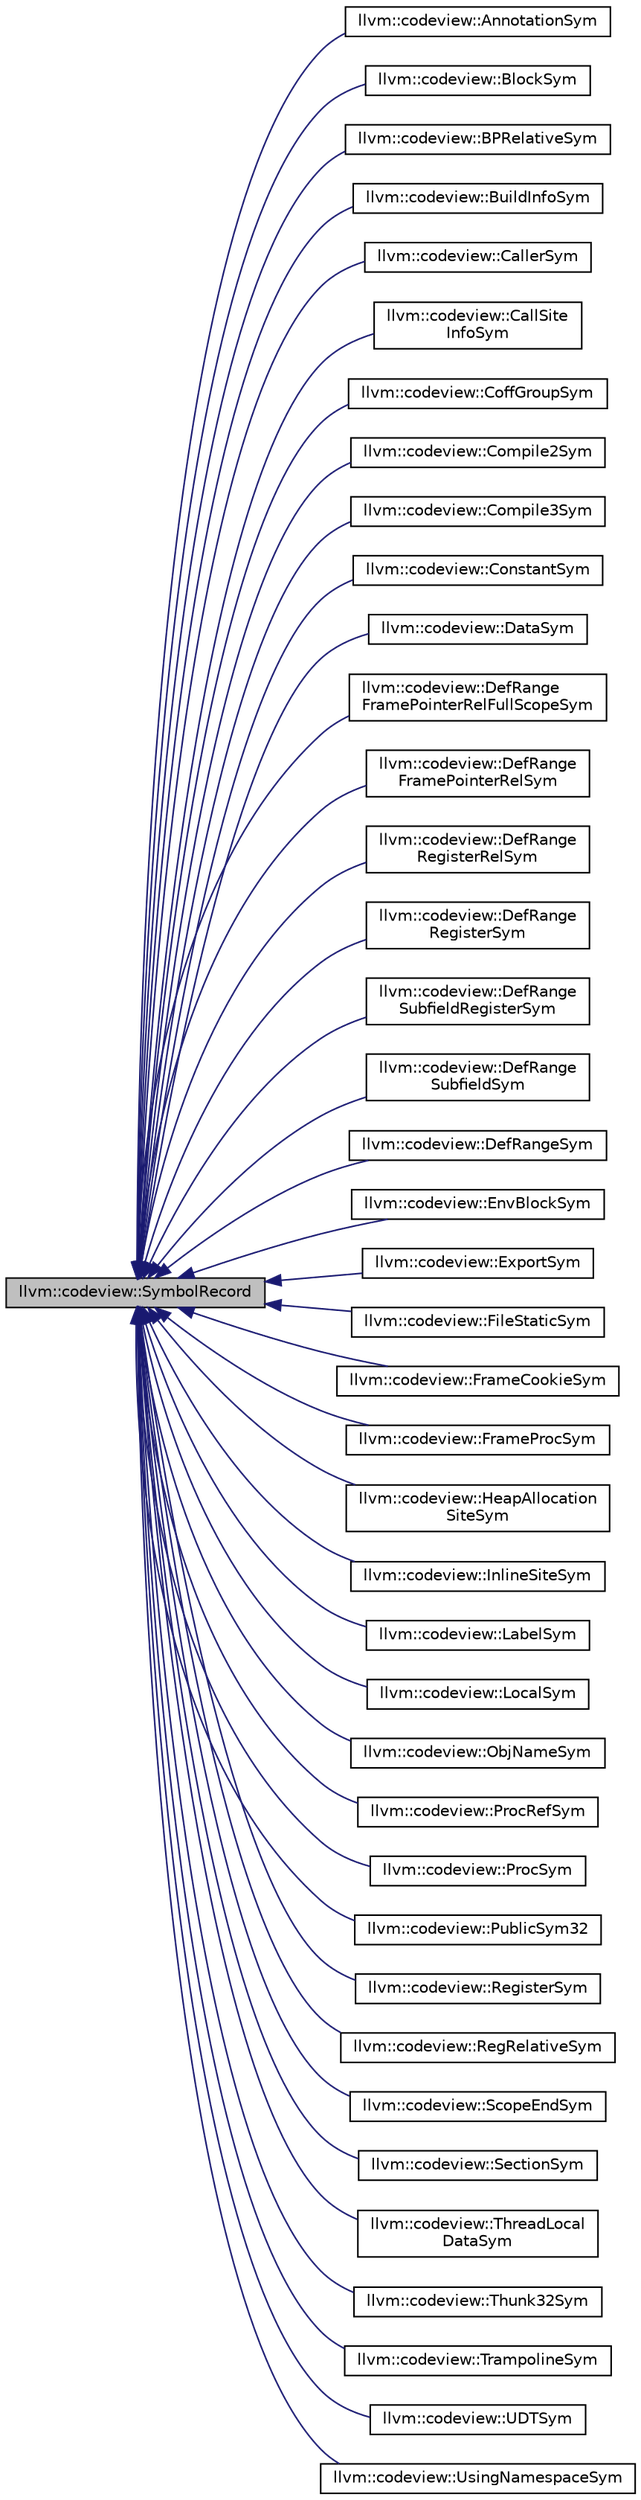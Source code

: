 digraph "llvm::codeview::SymbolRecord"
{
 // LATEX_PDF_SIZE
  bgcolor="transparent";
  edge [fontname="Helvetica",fontsize="10",labelfontname="Helvetica",labelfontsize="10"];
  node [fontname="Helvetica",fontsize="10",shape=record];
  rankdir="LR";
  Node1 [label="llvm::codeview::SymbolRecord",height=0.2,width=0.4,color="black", fillcolor="grey75", style="filled", fontcolor="black",tooltip=" "];
  Node1 -> Node2 [dir="back",color="midnightblue",fontsize="10",style="solid",fontname="Helvetica"];
  Node2 [label="llvm::codeview::AnnotationSym",height=0.2,width=0.4,color="black",URL="$classllvm_1_1codeview_1_1AnnotationSym.html",tooltip=" "];
  Node1 -> Node3 [dir="back",color="midnightblue",fontsize="10",style="solid",fontname="Helvetica"];
  Node3 [label="llvm::codeview::BlockSym",height=0.2,width=0.4,color="black",URL="$classllvm_1_1codeview_1_1BlockSym.html",tooltip=" "];
  Node1 -> Node4 [dir="back",color="midnightblue",fontsize="10",style="solid",fontname="Helvetica"];
  Node4 [label="llvm::codeview::BPRelativeSym",height=0.2,width=0.4,color="black",URL="$classllvm_1_1codeview_1_1BPRelativeSym.html",tooltip=" "];
  Node1 -> Node5 [dir="back",color="midnightblue",fontsize="10",style="solid",fontname="Helvetica"];
  Node5 [label="llvm::codeview::BuildInfoSym",height=0.2,width=0.4,color="black",URL="$classllvm_1_1codeview_1_1BuildInfoSym.html",tooltip=" "];
  Node1 -> Node6 [dir="back",color="midnightblue",fontsize="10",style="solid",fontname="Helvetica"];
  Node6 [label="llvm::codeview::CallerSym",height=0.2,width=0.4,color="black",URL="$classllvm_1_1codeview_1_1CallerSym.html",tooltip=" "];
  Node1 -> Node7 [dir="back",color="midnightblue",fontsize="10",style="solid",fontname="Helvetica"];
  Node7 [label="llvm::codeview::CallSite\lInfoSym",height=0.2,width=0.4,color="black",URL="$classllvm_1_1codeview_1_1CallSiteInfoSym.html",tooltip=" "];
  Node1 -> Node8 [dir="back",color="midnightblue",fontsize="10",style="solid",fontname="Helvetica"];
  Node8 [label="llvm::codeview::CoffGroupSym",height=0.2,width=0.4,color="black",URL="$classllvm_1_1codeview_1_1CoffGroupSym.html",tooltip=" "];
  Node1 -> Node9 [dir="back",color="midnightblue",fontsize="10",style="solid",fontname="Helvetica"];
  Node9 [label="llvm::codeview::Compile2Sym",height=0.2,width=0.4,color="black",URL="$classllvm_1_1codeview_1_1Compile2Sym.html",tooltip=" "];
  Node1 -> Node10 [dir="back",color="midnightblue",fontsize="10",style="solid",fontname="Helvetica"];
  Node10 [label="llvm::codeview::Compile3Sym",height=0.2,width=0.4,color="black",URL="$classllvm_1_1codeview_1_1Compile3Sym.html",tooltip=" "];
  Node1 -> Node11 [dir="back",color="midnightblue",fontsize="10",style="solid",fontname="Helvetica"];
  Node11 [label="llvm::codeview::ConstantSym",height=0.2,width=0.4,color="black",URL="$classllvm_1_1codeview_1_1ConstantSym.html",tooltip=" "];
  Node1 -> Node12 [dir="back",color="midnightblue",fontsize="10",style="solid",fontname="Helvetica"];
  Node12 [label="llvm::codeview::DataSym",height=0.2,width=0.4,color="black",URL="$classllvm_1_1codeview_1_1DataSym.html",tooltip=" "];
  Node1 -> Node13 [dir="back",color="midnightblue",fontsize="10",style="solid",fontname="Helvetica"];
  Node13 [label="llvm::codeview::DefRange\lFramePointerRelFullScopeSym",height=0.2,width=0.4,color="black",URL="$classllvm_1_1codeview_1_1DefRangeFramePointerRelFullScopeSym.html",tooltip=" "];
  Node1 -> Node14 [dir="back",color="midnightblue",fontsize="10",style="solid",fontname="Helvetica"];
  Node14 [label="llvm::codeview::DefRange\lFramePointerRelSym",height=0.2,width=0.4,color="black",URL="$classllvm_1_1codeview_1_1DefRangeFramePointerRelSym.html",tooltip=" "];
  Node1 -> Node15 [dir="back",color="midnightblue",fontsize="10",style="solid",fontname="Helvetica"];
  Node15 [label="llvm::codeview::DefRange\lRegisterRelSym",height=0.2,width=0.4,color="black",URL="$classllvm_1_1codeview_1_1DefRangeRegisterRelSym.html",tooltip=" "];
  Node1 -> Node16 [dir="back",color="midnightblue",fontsize="10",style="solid",fontname="Helvetica"];
  Node16 [label="llvm::codeview::DefRange\lRegisterSym",height=0.2,width=0.4,color="black",URL="$classllvm_1_1codeview_1_1DefRangeRegisterSym.html",tooltip=" "];
  Node1 -> Node17 [dir="back",color="midnightblue",fontsize="10",style="solid",fontname="Helvetica"];
  Node17 [label="llvm::codeview::DefRange\lSubfieldRegisterSym",height=0.2,width=0.4,color="black",URL="$classllvm_1_1codeview_1_1DefRangeSubfieldRegisterSym.html",tooltip=" "];
  Node1 -> Node18 [dir="back",color="midnightblue",fontsize="10",style="solid",fontname="Helvetica"];
  Node18 [label="llvm::codeview::DefRange\lSubfieldSym",height=0.2,width=0.4,color="black",URL="$classllvm_1_1codeview_1_1DefRangeSubfieldSym.html",tooltip=" "];
  Node1 -> Node19 [dir="back",color="midnightblue",fontsize="10",style="solid",fontname="Helvetica"];
  Node19 [label="llvm::codeview::DefRangeSym",height=0.2,width=0.4,color="black",URL="$classllvm_1_1codeview_1_1DefRangeSym.html",tooltip=" "];
  Node1 -> Node20 [dir="back",color="midnightblue",fontsize="10",style="solid",fontname="Helvetica"];
  Node20 [label="llvm::codeview::EnvBlockSym",height=0.2,width=0.4,color="black",URL="$classllvm_1_1codeview_1_1EnvBlockSym.html",tooltip=" "];
  Node1 -> Node21 [dir="back",color="midnightblue",fontsize="10",style="solid",fontname="Helvetica"];
  Node21 [label="llvm::codeview::ExportSym",height=0.2,width=0.4,color="black",URL="$classllvm_1_1codeview_1_1ExportSym.html",tooltip=" "];
  Node1 -> Node22 [dir="back",color="midnightblue",fontsize="10",style="solid",fontname="Helvetica"];
  Node22 [label="llvm::codeview::FileStaticSym",height=0.2,width=0.4,color="black",URL="$classllvm_1_1codeview_1_1FileStaticSym.html",tooltip=" "];
  Node1 -> Node23 [dir="back",color="midnightblue",fontsize="10",style="solid",fontname="Helvetica"];
  Node23 [label="llvm::codeview::FrameCookieSym",height=0.2,width=0.4,color="black",URL="$classllvm_1_1codeview_1_1FrameCookieSym.html",tooltip=" "];
  Node1 -> Node24 [dir="back",color="midnightblue",fontsize="10",style="solid",fontname="Helvetica"];
  Node24 [label="llvm::codeview::FrameProcSym",height=0.2,width=0.4,color="black",URL="$classllvm_1_1codeview_1_1FrameProcSym.html",tooltip=" "];
  Node1 -> Node25 [dir="back",color="midnightblue",fontsize="10",style="solid",fontname="Helvetica"];
  Node25 [label="llvm::codeview::HeapAllocation\lSiteSym",height=0.2,width=0.4,color="black",URL="$classllvm_1_1codeview_1_1HeapAllocationSiteSym.html",tooltip=" "];
  Node1 -> Node26 [dir="back",color="midnightblue",fontsize="10",style="solid",fontname="Helvetica"];
  Node26 [label="llvm::codeview::InlineSiteSym",height=0.2,width=0.4,color="black",URL="$classllvm_1_1codeview_1_1InlineSiteSym.html",tooltip=" "];
  Node1 -> Node27 [dir="back",color="midnightblue",fontsize="10",style="solid",fontname="Helvetica"];
  Node27 [label="llvm::codeview::LabelSym",height=0.2,width=0.4,color="black",URL="$classllvm_1_1codeview_1_1LabelSym.html",tooltip=" "];
  Node1 -> Node28 [dir="back",color="midnightblue",fontsize="10",style="solid",fontname="Helvetica"];
  Node28 [label="llvm::codeview::LocalSym",height=0.2,width=0.4,color="black",URL="$classllvm_1_1codeview_1_1LocalSym.html",tooltip=" "];
  Node1 -> Node29 [dir="back",color="midnightblue",fontsize="10",style="solid",fontname="Helvetica"];
  Node29 [label="llvm::codeview::ObjNameSym",height=0.2,width=0.4,color="black",URL="$classllvm_1_1codeview_1_1ObjNameSym.html",tooltip=" "];
  Node1 -> Node30 [dir="back",color="midnightblue",fontsize="10",style="solid",fontname="Helvetica"];
  Node30 [label="llvm::codeview::ProcRefSym",height=0.2,width=0.4,color="black",URL="$classllvm_1_1codeview_1_1ProcRefSym.html",tooltip=" "];
  Node1 -> Node31 [dir="back",color="midnightblue",fontsize="10",style="solid",fontname="Helvetica"];
  Node31 [label="llvm::codeview::ProcSym",height=0.2,width=0.4,color="black",URL="$classllvm_1_1codeview_1_1ProcSym.html",tooltip=" "];
  Node1 -> Node32 [dir="back",color="midnightblue",fontsize="10",style="solid",fontname="Helvetica"];
  Node32 [label="llvm::codeview::PublicSym32",height=0.2,width=0.4,color="black",URL="$classllvm_1_1codeview_1_1PublicSym32.html",tooltip=" "];
  Node1 -> Node33 [dir="back",color="midnightblue",fontsize="10",style="solid",fontname="Helvetica"];
  Node33 [label="llvm::codeview::RegisterSym",height=0.2,width=0.4,color="black",URL="$classllvm_1_1codeview_1_1RegisterSym.html",tooltip=" "];
  Node1 -> Node34 [dir="back",color="midnightblue",fontsize="10",style="solid",fontname="Helvetica"];
  Node34 [label="llvm::codeview::RegRelativeSym",height=0.2,width=0.4,color="black",URL="$classllvm_1_1codeview_1_1RegRelativeSym.html",tooltip=" "];
  Node1 -> Node35 [dir="back",color="midnightblue",fontsize="10",style="solid",fontname="Helvetica"];
  Node35 [label="llvm::codeview::ScopeEndSym",height=0.2,width=0.4,color="black",URL="$classllvm_1_1codeview_1_1ScopeEndSym.html",tooltip=" "];
  Node1 -> Node36 [dir="back",color="midnightblue",fontsize="10",style="solid",fontname="Helvetica"];
  Node36 [label="llvm::codeview::SectionSym",height=0.2,width=0.4,color="black",URL="$classllvm_1_1codeview_1_1SectionSym.html",tooltip=" "];
  Node1 -> Node37 [dir="back",color="midnightblue",fontsize="10",style="solid",fontname="Helvetica"];
  Node37 [label="llvm::codeview::ThreadLocal\lDataSym",height=0.2,width=0.4,color="black",URL="$classllvm_1_1codeview_1_1ThreadLocalDataSym.html",tooltip=" "];
  Node1 -> Node38 [dir="back",color="midnightblue",fontsize="10",style="solid",fontname="Helvetica"];
  Node38 [label="llvm::codeview::Thunk32Sym",height=0.2,width=0.4,color="black",URL="$classllvm_1_1codeview_1_1Thunk32Sym.html",tooltip=" "];
  Node1 -> Node39 [dir="back",color="midnightblue",fontsize="10",style="solid",fontname="Helvetica"];
  Node39 [label="llvm::codeview::TrampolineSym",height=0.2,width=0.4,color="black",URL="$classllvm_1_1codeview_1_1TrampolineSym.html",tooltip=" "];
  Node1 -> Node40 [dir="back",color="midnightblue",fontsize="10",style="solid",fontname="Helvetica"];
  Node40 [label="llvm::codeview::UDTSym",height=0.2,width=0.4,color="black",URL="$classllvm_1_1codeview_1_1UDTSym.html",tooltip=" "];
  Node1 -> Node41 [dir="back",color="midnightblue",fontsize="10",style="solid",fontname="Helvetica"];
  Node41 [label="llvm::codeview::UsingNamespaceSym",height=0.2,width=0.4,color="black",URL="$classllvm_1_1codeview_1_1UsingNamespaceSym.html",tooltip=" "];
}
